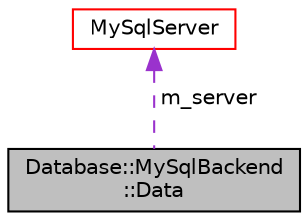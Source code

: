 digraph "Database::MySqlBackend::Data"
{
 // LATEX_PDF_SIZE
  edge [fontname="Helvetica",fontsize="10",labelfontname="Helvetica",labelfontsize="10"];
  node [fontname="Helvetica",fontsize="10",shape=record];
  Node1 [label="Database::MySqlBackend\l::Data",height=0.2,width=0.4,color="black", fillcolor="grey75", style="filled", fontcolor="black",tooltip=" "];
  Node2 -> Node1 [dir="back",color="darkorchid3",fontsize="10",style="dashed",label=" m_server" ,fontname="Helvetica"];
  Node2 [label="MySqlServer",height=0.2,width=0.4,color="red", fillcolor="white", style="filled",URL="$class_my_sql_server.html",tooltip=" "];
}

